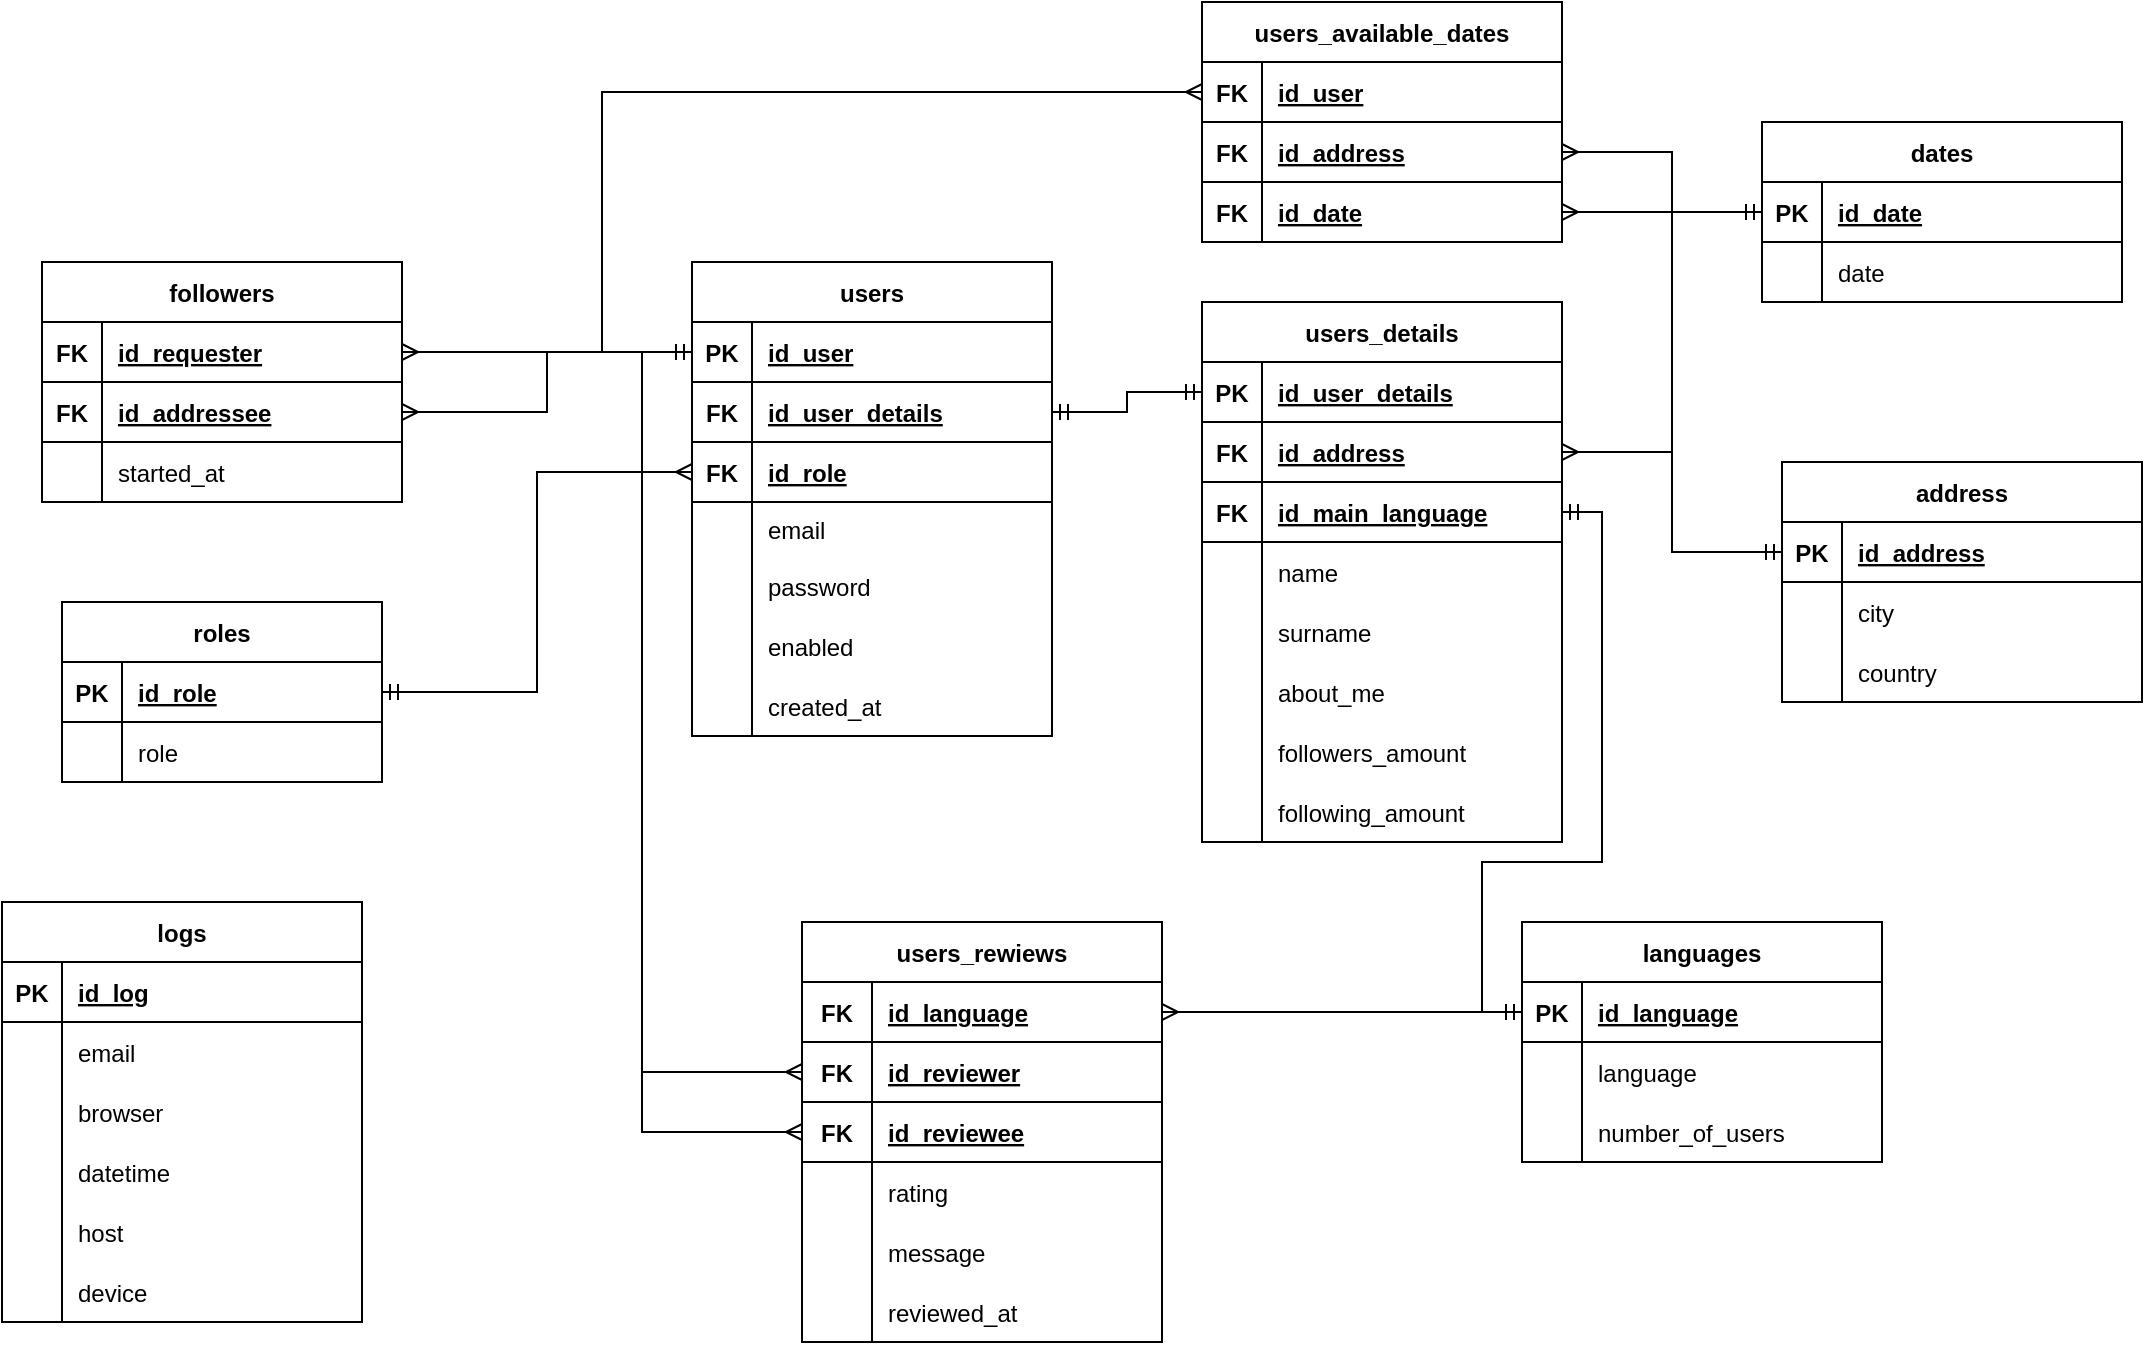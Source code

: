 <mxfile version="14.1.8" type="device"><diagram id="R2lEEEUBdFMjLlhIrx00" name="Page-1"><mxGraphModel dx="1998" dy="1861" grid="1" gridSize="10" guides="1" tooltips="1" connect="1" arrows="1" fold="1" page="1" pageScale="1" pageWidth="850" pageHeight="1100" math="0" shadow="0" extFonts="Permanent Marker^https://fonts.googleapis.com/css?family=Permanent+Marker"><root><mxCell id="0"/><mxCell id="1" parent="0"/><mxCell id="QQQdyWbnRDklk17MnXD_-1" value="users" style="shape=table;startSize=30;container=1;collapsible=1;childLayout=tableLayout;fixedRows=1;rowLines=0;fontStyle=1;align=center;resizeLast=1;" parent="1" vertex="1"><mxGeometry x="245" y="70" width="180" height="237" as="geometry"><mxRectangle x="245" y="100" width="60" height="30" as="alternateBounds"/></mxGeometry></mxCell><mxCell id="QQQdyWbnRDklk17MnXD_-2" value="" style="shape=partialRectangle;collapsible=0;dropTarget=0;pointerEvents=0;fillColor=none;top=0;left=0;bottom=1;right=0;points=[[0,0.5],[1,0.5]];portConstraint=eastwest;" parent="QQQdyWbnRDklk17MnXD_-1" vertex="1"><mxGeometry y="30" width="180" height="30" as="geometry"/></mxCell><mxCell id="QQQdyWbnRDklk17MnXD_-3" value="PK" style="shape=partialRectangle;connectable=0;fillColor=none;top=0;left=0;bottom=0;right=0;fontStyle=1;overflow=hidden;" parent="QQQdyWbnRDklk17MnXD_-2" vertex="1"><mxGeometry width="30" height="30" as="geometry"/></mxCell><mxCell id="QQQdyWbnRDklk17MnXD_-4" value="id_user" style="shape=partialRectangle;connectable=0;fillColor=none;top=0;left=0;bottom=0;right=0;align=left;spacingLeft=6;fontStyle=5;overflow=hidden;" parent="QQQdyWbnRDklk17MnXD_-2" vertex="1"><mxGeometry x="30" width="150" height="30" as="geometry"/></mxCell><mxCell id="QQQdyWbnRDklk17MnXD_-152" value="" style="shape=partialRectangle;collapsible=0;dropTarget=0;pointerEvents=0;fillColor=none;top=0;left=0;bottom=1;right=0;points=[[0,0.5],[1,0.5]];portConstraint=eastwest;" parent="QQQdyWbnRDklk17MnXD_-1" vertex="1"><mxGeometry y="60" width="180" height="30" as="geometry"/></mxCell><mxCell id="QQQdyWbnRDklk17MnXD_-153" value="FK" style="shape=partialRectangle;connectable=0;fillColor=none;top=0;left=0;bottom=0;right=0;fontStyle=1;overflow=hidden;" parent="QQQdyWbnRDklk17MnXD_-152" vertex="1"><mxGeometry width="30" height="30" as="geometry"/></mxCell><mxCell id="QQQdyWbnRDklk17MnXD_-154" value="id_user_details" style="shape=partialRectangle;connectable=0;fillColor=none;top=0;left=0;bottom=0;right=0;align=left;spacingLeft=6;fontStyle=5;overflow=hidden;" parent="QQQdyWbnRDklk17MnXD_-152" vertex="1"><mxGeometry x="30" width="150" height="30" as="geometry"/></mxCell><mxCell id="QPx7M7cg3uS0VFVRsW0V-1" value="" style="shape=partialRectangle;collapsible=0;dropTarget=0;pointerEvents=0;fillColor=none;top=0;left=0;bottom=1;right=0;points=[[0,0.5],[1,0.5]];portConstraint=eastwest;" parent="QQQdyWbnRDklk17MnXD_-1" vertex="1"><mxGeometry y="90" width="180" height="30" as="geometry"/></mxCell><mxCell id="QPx7M7cg3uS0VFVRsW0V-2" value="FK" style="shape=partialRectangle;connectable=0;fillColor=none;top=0;left=0;bottom=0;right=0;fontStyle=1;overflow=hidden;" parent="QPx7M7cg3uS0VFVRsW0V-1" vertex="1"><mxGeometry width="30" height="30" as="geometry"/></mxCell><mxCell id="QPx7M7cg3uS0VFVRsW0V-3" value="id_role" style="shape=partialRectangle;connectable=0;fillColor=none;top=0;left=0;bottom=0;right=0;align=left;spacingLeft=6;fontStyle=5;overflow=hidden;" parent="QPx7M7cg3uS0VFVRsW0V-1" vertex="1"><mxGeometry x="30" width="150" height="30" as="geometry"/></mxCell><mxCell id="QQQdyWbnRDklk17MnXD_-5" value="" style="shape=partialRectangle;collapsible=0;dropTarget=0;pointerEvents=0;fillColor=none;top=0;left=0;bottom=0;right=0;points=[[0,0.5],[1,0.5]];portConstraint=eastwest;" parent="QQQdyWbnRDklk17MnXD_-1" vertex="1"><mxGeometry y="120" width="180" height="27" as="geometry"/></mxCell><mxCell id="QQQdyWbnRDklk17MnXD_-6" value="" style="shape=partialRectangle;connectable=0;fillColor=none;top=0;left=0;bottom=0;right=0;editable=1;overflow=hidden;" parent="QQQdyWbnRDklk17MnXD_-5" vertex="1"><mxGeometry width="30" height="27" as="geometry"/></mxCell><mxCell id="QQQdyWbnRDklk17MnXD_-7" value="email" style="shape=partialRectangle;connectable=0;fillColor=none;top=0;left=0;bottom=0;right=0;align=left;spacingLeft=6;overflow=hidden;" parent="QQQdyWbnRDklk17MnXD_-5" vertex="1"><mxGeometry x="30" width="150" height="27" as="geometry"/></mxCell><mxCell id="QQQdyWbnRDklk17MnXD_-8" value="" style="shape=partialRectangle;collapsible=0;dropTarget=0;pointerEvents=0;fillColor=none;top=0;left=0;bottom=0;right=0;points=[[0,0.5],[1,0.5]];portConstraint=eastwest;" parent="QQQdyWbnRDklk17MnXD_-1" vertex="1"><mxGeometry y="147" width="180" height="30" as="geometry"/></mxCell><mxCell id="QQQdyWbnRDklk17MnXD_-9" value="" style="shape=partialRectangle;connectable=0;fillColor=none;top=0;left=0;bottom=0;right=0;editable=1;overflow=hidden;" parent="QQQdyWbnRDklk17MnXD_-8" vertex="1"><mxGeometry width="30" height="30" as="geometry"/></mxCell><mxCell id="QQQdyWbnRDklk17MnXD_-10" value="password" style="shape=partialRectangle;connectable=0;fillColor=none;top=0;left=0;bottom=0;right=0;align=left;spacingLeft=6;overflow=hidden;" parent="QQQdyWbnRDklk17MnXD_-8" vertex="1"><mxGeometry x="30" width="150" height="30" as="geometry"/></mxCell><mxCell id="QQQdyWbnRDklk17MnXD_-11" value="" style="shape=partialRectangle;collapsible=0;dropTarget=0;pointerEvents=0;fillColor=none;top=0;left=0;bottom=0;right=0;points=[[0,0.5],[1,0.5]];portConstraint=eastwest;" parent="QQQdyWbnRDklk17MnXD_-1" vertex="1"><mxGeometry y="177" width="180" height="30" as="geometry"/></mxCell><mxCell id="QQQdyWbnRDklk17MnXD_-12" value="" style="shape=partialRectangle;connectable=0;fillColor=none;top=0;left=0;bottom=0;right=0;editable=1;overflow=hidden;" parent="QQQdyWbnRDklk17MnXD_-11" vertex="1"><mxGeometry width="30" height="30" as="geometry"/></mxCell><mxCell id="QQQdyWbnRDklk17MnXD_-13" value="enabled" style="shape=partialRectangle;connectable=0;fillColor=none;top=0;left=0;bottom=0;right=0;align=left;spacingLeft=6;overflow=hidden;" parent="QQQdyWbnRDklk17MnXD_-11" vertex="1"><mxGeometry x="30" width="150" height="30" as="geometry"/></mxCell><mxCell id="QQQdyWbnRDklk17MnXD_-31" value="" style="shape=partialRectangle;collapsible=0;dropTarget=0;pointerEvents=0;fillColor=none;top=0;left=0;bottom=0;right=0;points=[[0,0.5],[1,0.5]];portConstraint=eastwest;" parent="QQQdyWbnRDklk17MnXD_-1" vertex="1"><mxGeometry y="207" width="180" height="30" as="geometry"/></mxCell><mxCell id="QQQdyWbnRDklk17MnXD_-32" value="" style="shape=partialRectangle;connectable=0;fillColor=none;top=0;left=0;bottom=0;right=0;editable=1;overflow=hidden;" parent="QQQdyWbnRDklk17MnXD_-31" vertex="1"><mxGeometry width="30" height="30" as="geometry"/></mxCell><mxCell id="QQQdyWbnRDklk17MnXD_-33" value="created_at" style="shape=partialRectangle;connectable=0;fillColor=none;top=0;left=0;bottom=0;right=0;align=left;spacingLeft=6;overflow=hidden;" parent="QQQdyWbnRDklk17MnXD_-31" vertex="1"><mxGeometry x="30" width="150" height="30" as="geometry"/></mxCell><mxCell id="QQQdyWbnRDklk17MnXD_-14" value="users_details" style="shape=table;startSize=30;container=1;collapsible=1;childLayout=tableLayout;fixedRows=1;rowLines=0;fontStyle=1;align=center;resizeLast=1;" parent="1" vertex="1"><mxGeometry x="500" y="90" width="180" height="270" as="geometry"/></mxCell><mxCell id="QQQdyWbnRDklk17MnXD_-15" value="" style="shape=partialRectangle;collapsible=0;dropTarget=0;pointerEvents=0;fillColor=none;top=0;left=0;bottom=1;right=0;points=[[0,0.5],[1,0.5]];portConstraint=eastwest;" parent="QQQdyWbnRDklk17MnXD_-14" vertex="1"><mxGeometry y="30" width="180" height="30" as="geometry"/></mxCell><mxCell id="QQQdyWbnRDklk17MnXD_-16" value="PK" style="shape=partialRectangle;connectable=0;fillColor=none;top=0;left=0;bottom=0;right=0;fontStyle=1;overflow=hidden;" parent="QQQdyWbnRDklk17MnXD_-15" vertex="1"><mxGeometry width="30" height="30" as="geometry"/></mxCell><mxCell id="QQQdyWbnRDklk17MnXD_-17" value="id_user_details" style="shape=partialRectangle;connectable=0;fillColor=none;top=0;left=0;bottom=0;right=0;align=left;spacingLeft=6;fontStyle=5;overflow=hidden;" parent="QQQdyWbnRDklk17MnXD_-15" vertex="1"><mxGeometry x="30" width="150" height="30" as="geometry"/></mxCell><mxCell id="QQQdyWbnRDklk17MnXD_-162" value="" style="shape=partialRectangle;collapsible=0;dropTarget=0;pointerEvents=0;fillColor=none;top=0;left=0;bottom=1;right=0;points=[[0,0.5],[1,0.5]];portConstraint=eastwest;" parent="QQQdyWbnRDklk17MnXD_-14" vertex="1"><mxGeometry y="60" width="180" height="30" as="geometry"/></mxCell><mxCell id="QQQdyWbnRDklk17MnXD_-163" value="FK" style="shape=partialRectangle;connectable=0;fillColor=none;top=0;left=0;bottom=0;right=0;fontStyle=1;overflow=hidden;" parent="QQQdyWbnRDklk17MnXD_-162" vertex="1"><mxGeometry width="30" height="30" as="geometry"/></mxCell><mxCell id="QQQdyWbnRDklk17MnXD_-164" value="id_address" style="shape=partialRectangle;connectable=0;fillColor=none;top=0;left=0;bottom=0;right=0;align=left;spacingLeft=6;fontStyle=5;overflow=hidden;" parent="QQQdyWbnRDklk17MnXD_-162" vertex="1"><mxGeometry x="30" width="150" height="30" as="geometry"/></mxCell><mxCell id="KaWQi2-faevTmhWFmz7z-18" value="" style="shape=partialRectangle;collapsible=0;dropTarget=0;pointerEvents=0;fillColor=none;top=0;left=0;bottom=1;right=0;points=[[0,0.5],[1,0.5]];portConstraint=eastwest;" vertex="1" parent="QQQdyWbnRDklk17MnXD_-14"><mxGeometry y="90" width="180" height="30" as="geometry"/></mxCell><mxCell id="KaWQi2-faevTmhWFmz7z-19" value="FK" style="shape=partialRectangle;connectable=0;fillColor=none;top=0;left=0;bottom=0;right=0;fontStyle=1;overflow=hidden;" vertex="1" parent="KaWQi2-faevTmhWFmz7z-18"><mxGeometry width="30" height="30" as="geometry"/></mxCell><mxCell id="KaWQi2-faevTmhWFmz7z-20" value="id_main_language" style="shape=partialRectangle;connectable=0;fillColor=none;top=0;left=0;bottom=0;right=0;align=left;spacingLeft=6;fontStyle=5;overflow=hidden;" vertex="1" parent="KaWQi2-faevTmhWFmz7z-18"><mxGeometry x="30" width="150" height="30" as="geometry"/></mxCell><mxCell id="QQQdyWbnRDklk17MnXD_-18" value="" style="shape=partialRectangle;collapsible=0;dropTarget=0;pointerEvents=0;fillColor=none;top=0;left=0;bottom=0;right=0;points=[[0,0.5],[1,0.5]];portConstraint=eastwest;" parent="QQQdyWbnRDklk17MnXD_-14" vertex="1"><mxGeometry y="120" width="180" height="30" as="geometry"/></mxCell><mxCell id="QQQdyWbnRDklk17MnXD_-19" value="" style="shape=partialRectangle;connectable=0;fillColor=none;top=0;left=0;bottom=0;right=0;editable=1;overflow=hidden;" parent="QQQdyWbnRDklk17MnXD_-18" vertex="1"><mxGeometry width="30" height="30" as="geometry"/></mxCell><mxCell id="QQQdyWbnRDklk17MnXD_-20" value="name" style="shape=partialRectangle;connectable=0;fillColor=none;top=0;left=0;bottom=0;right=0;align=left;spacingLeft=6;overflow=hidden;" parent="QQQdyWbnRDklk17MnXD_-18" vertex="1"><mxGeometry x="30" width="150" height="30" as="geometry"/></mxCell><mxCell id="QQQdyWbnRDklk17MnXD_-21" value="" style="shape=partialRectangle;collapsible=0;dropTarget=0;pointerEvents=0;fillColor=none;top=0;left=0;bottom=0;right=0;points=[[0,0.5],[1,0.5]];portConstraint=eastwest;" parent="QQQdyWbnRDklk17MnXD_-14" vertex="1"><mxGeometry y="150" width="180" height="30" as="geometry"/></mxCell><mxCell id="QQQdyWbnRDklk17MnXD_-22" value="" style="shape=partialRectangle;connectable=0;fillColor=none;top=0;left=0;bottom=0;right=0;editable=1;overflow=hidden;" parent="QQQdyWbnRDklk17MnXD_-21" vertex="1"><mxGeometry width="30" height="30" as="geometry"/></mxCell><mxCell id="QQQdyWbnRDklk17MnXD_-23" value="surname" style="shape=partialRectangle;connectable=0;fillColor=none;top=0;left=0;bottom=0;right=0;align=left;spacingLeft=6;overflow=hidden;" parent="QQQdyWbnRDklk17MnXD_-21" vertex="1"><mxGeometry x="30" width="150" height="30" as="geometry"/></mxCell><mxCell id="QQQdyWbnRDklk17MnXD_-34" value="" style="shape=partialRectangle;collapsible=0;dropTarget=0;pointerEvents=0;fillColor=none;top=0;left=0;bottom=0;right=0;points=[[0,0.5],[1,0.5]];portConstraint=eastwest;" parent="QQQdyWbnRDklk17MnXD_-14" vertex="1"><mxGeometry y="180" width="180" height="30" as="geometry"/></mxCell><mxCell id="QQQdyWbnRDklk17MnXD_-35" value="" style="shape=partialRectangle;connectable=0;fillColor=none;top=0;left=0;bottom=0;right=0;editable=1;overflow=hidden;" parent="QQQdyWbnRDklk17MnXD_-34" vertex="1"><mxGeometry width="30" height="30" as="geometry"/></mxCell><mxCell id="QQQdyWbnRDklk17MnXD_-36" value="about_me" style="shape=partialRectangle;connectable=0;fillColor=none;top=0;left=0;bottom=0;right=0;align=left;spacingLeft=6;overflow=hidden;" parent="QQQdyWbnRDklk17MnXD_-34" vertex="1"><mxGeometry x="30" width="150" height="30" as="geometry"/></mxCell><mxCell id="QQQdyWbnRDklk17MnXD_-258" value="" style="shape=partialRectangle;collapsible=0;dropTarget=0;pointerEvents=0;fillColor=none;top=0;left=0;bottom=0;right=0;points=[[0,0.5],[1,0.5]];portConstraint=eastwest;" parent="QQQdyWbnRDklk17MnXD_-14" vertex="1"><mxGeometry y="210" width="180" height="30" as="geometry"/></mxCell><mxCell id="QQQdyWbnRDklk17MnXD_-259" value="" style="shape=partialRectangle;connectable=0;fillColor=none;top=0;left=0;bottom=0;right=0;editable=1;overflow=hidden;" parent="QQQdyWbnRDklk17MnXD_-258" vertex="1"><mxGeometry width="30" height="30" as="geometry"/></mxCell><mxCell id="QQQdyWbnRDklk17MnXD_-260" value="followers_amount" style="shape=partialRectangle;connectable=0;fillColor=none;top=0;left=0;bottom=0;right=0;align=left;spacingLeft=6;overflow=hidden;" parent="QQQdyWbnRDklk17MnXD_-258" vertex="1"><mxGeometry x="30" width="150" height="30" as="geometry"/></mxCell><mxCell id="QQQdyWbnRDklk17MnXD_-262" value="" style="shape=partialRectangle;collapsible=0;dropTarget=0;pointerEvents=0;fillColor=none;top=0;left=0;bottom=0;right=0;points=[[0,0.5],[1,0.5]];portConstraint=eastwest;" parent="QQQdyWbnRDklk17MnXD_-14" vertex="1"><mxGeometry y="240" width="180" height="30" as="geometry"/></mxCell><mxCell id="QQQdyWbnRDklk17MnXD_-263" value="" style="shape=partialRectangle;connectable=0;fillColor=none;top=0;left=0;bottom=0;right=0;editable=1;overflow=hidden;" parent="QQQdyWbnRDklk17MnXD_-262" vertex="1"><mxGeometry width="30" height="30" as="geometry"/></mxCell><mxCell id="QQQdyWbnRDklk17MnXD_-264" value="following_amount" style="shape=partialRectangle;connectable=0;fillColor=none;top=0;left=0;bottom=0;right=0;align=left;spacingLeft=6;overflow=hidden;" parent="QQQdyWbnRDklk17MnXD_-262" vertex="1"><mxGeometry x="30" width="150" height="30" as="geometry"/></mxCell><mxCell id="QQQdyWbnRDklk17MnXD_-43" value="address" style="shape=table;startSize=30;container=1;collapsible=1;childLayout=tableLayout;fixedRows=1;rowLines=0;fontStyle=1;align=center;resizeLast=1;" parent="1" vertex="1"><mxGeometry x="790" y="170" width="180" height="120" as="geometry"/></mxCell><mxCell id="QQQdyWbnRDklk17MnXD_-44" value="" style="shape=partialRectangle;collapsible=0;dropTarget=0;pointerEvents=0;fillColor=none;top=0;left=0;bottom=1;right=0;points=[[0,0.5],[1,0.5]];portConstraint=eastwest;" parent="QQQdyWbnRDklk17MnXD_-43" vertex="1"><mxGeometry y="30" width="180" height="30" as="geometry"/></mxCell><mxCell id="QQQdyWbnRDklk17MnXD_-45" value="PK" style="shape=partialRectangle;connectable=0;fillColor=none;top=0;left=0;bottom=0;right=0;fontStyle=1;overflow=hidden;" parent="QQQdyWbnRDklk17MnXD_-44" vertex="1"><mxGeometry width="30" height="30" as="geometry"/></mxCell><mxCell id="QQQdyWbnRDklk17MnXD_-46" value="id_address" style="shape=partialRectangle;connectable=0;fillColor=none;top=0;left=0;bottom=0;right=0;align=left;spacingLeft=6;fontStyle=5;overflow=hidden;" parent="QQQdyWbnRDklk17MnXD_-44" vertex="1"><mxGeometry x="30" width="150" height="30" as="geometry"/></mxCell><mxCell id="QQQdyWbnRDklk17MnXD_-47" value="" style="shape=partialRectangle;collapsible=0;dropTarget=0;pointerEvents=0;fillColor=none;top=0;left=0;bottom=0;right=0;points=[[0,0.5],[1,0.5]];portConstraint=eastwest;" parent="QQQdyWbnRDklk17MnXD_-43" vertex="1"><mxGeometry y="60" width="180" height="30" as="geometry"/></mxCell><mxCell id="QQQdyWbnRDklk17MnXD_-48" value="" style="shape=partialRectangle;connectable=0;fillColor=none;top=0;left=0;bottom=0;right=0;editable=1;overflow=hidden;" parent="QQQdyWbnRDklk17MnXD_-47" vertex="1"><mxGeometry width="30" height="30" as="geometry"/></mxCell><mxCell id="QQQdyWbnRDklk17MnXD_-49" value="city" style="shape=partialRectangle;connectable=0;fillColor=none;top=0;left=0;bottom=0;right=0;align=left;spacingLeft=6;overflow=hidden;" parent="QQQdyWbnRDklk17MnXD_-47" vertex="1"><mxGeometry x="30" width="150" height="30" as="geometry"/></mxCell><mxCell id="QQQdyWbnRDklk17MnXD_-50" value="" style="shape=partialRectangle;collapsible=0;dropTarget=0;pointerEvents=0;fillColor=none;top=0;left=0;bottom=0;right=0;points=[[0,0.5],[1,0.5]];portConstraint=eastwest;" parent="QQQdyWbnRDklk17MnXD_-43" vertex="1"><mxGeometry y="90" width="180" height="30" as="geometry"/></mxCell><mxCell id="QQQdyWbnRDklk17MnXD_-51" value="" style="shape=partialRectangle;connectable=0;fillColor=none;top=0;left=0;bottom=0;right=0;editable=1;overflow=hidden;" parent="QQQdyWbnRDklk17MnXD_-50" vertex="1"><mxGeometry width="30" height="30" as="geometry"/></mxCell><mxCell id="QQQdyWbnRDklk17MnXD_-52" value="country" style="shape=partialRectangle;connectable=0;fillColor=none;top=0;left=0;bottom=0;right=0;align=left;spacingLeft=6;overflow=hidden;" parent="QQQdyWbnRDklk17MnXD_-50" vertex="1"><mxGeometry x="30" width="150" height="30" as="geometry"/></mxCell><mxCell id="QQQdyWbnRDklk17MnXD_-56" value="languages" style="shape=table;startSize=30;container=1;collapsible=1;childLayout=tableLayout;fixedRows=1;rowLines=0;fontStyle=1;align=center;resizeLast=1;" parent="1" vertex="1"><mxGeometry x="660" y="400" width="180" height="120" as="geometry"/></mxCell><mxCell id="QQQdyWbnRDklk17MnXD_-57" value="" style="shape=partialRectangle;collapsible=0;dropTarget=0;pointerEvents=0;fillColor=none;top=0;left=0;bottom=1;right=0;points=[[0,0.5],[1,0.5]];portConstraint=eastwest;" parent="QQQdyWbnRDklk17MnXD_-56" vertex="1"><mxGeometry y="30" width="180" height="30" as="geometry"/></mxCell><mxCell id="QQQdyWbnRDklk17MnXD_-58" value="PK" style="shape=partialRectangle;connectable=0;fillColor=none;top=0;left=0;bottom=0;right=0;fontStyle=1;overflow=hidden;" parent="QQQdyWbnRDklk17MnXD_-57" vertex="1"><mxGeometry width="30" height="30" as="geometry"/></mxCell><mxCell id="QQQdyWbnRDklk17MnXD_-59" value="id_language" style="shape=partialRectangle;connectable=0;fillColor=none;top=0;left=0;bottom=0;right=0;align=left;spacingLeft=6;fontStyle=5;overflow=hidden;" parent="QQQdyWbnRDklk17MnXD_-57" vertex="1"><mxGeometry x="30" width="150" height="30" as="geometry"/></mxCell><mxCell id="QQQdyWbnRDklk17MnXD_-60" value="" style="shape=partialRectangle;collapsible=0;dropTarget=0;pointerEvents=0;fillColor=none;top=0;left=0;bottom=0;right=0;points=[[0,0.5],[1,0.5]];portConstraint=eastwest;" parent="QQQdyWbnRDklk17MnXD_-56" vertex="1"><mxGeometry y="60" width="180" height="30" as="geometry"/></mxCell><mxCell id="QQQdyWbnRDklk17MnXD_-61" value="" style="shape=partialRectangle;connectable=0;fillColor=none;top=0;left=0;bottom=0;right=0;editable=1;overflow=hidden;" parent="QQQdyWbnRDklk17MnXD_-60" vertex="1"><mxGeometry width="30" height="30" as="geometry"/></mxCell><mxCell id="QQQdyWbnRDklk17MnXD_-62" value="language" style="shape=partialRectangle;connectable=0;fillColor=none;top=0;left=0;bottom=0;right=0;align=left;spacingLeft=6;overflow=hidden;" parent="QQQdyWbnRDklk17MnXD_-60" vertex="1"><mxGeometry x="30" width="150" height="30" as="geometry"/></mxCell><mxCell id="QQQdyWbnRDklk17MnXD_-63" value="" style="shape=partialRectangle;collapsible=0;dropTarget=0;pointerEvents=0;fillColor=none;top=0;left=0;bottom=0;right=0;points=[[0,0.5],[1,0.5]];portConstraint=eastwest;" parent="QQQdyWbnRDklk17MnXD_-56" vertex="1"><mxGeometry y="90" width="180" height="30" as="geometry"/></mxCell><mxCell id="QQQdyWbnRDklk17MnXD_-64" value="" style="shape=partialRectangle;connectable=0;fillColor=none;top=0;left=0;bottom=0;right=0;editable=1;overflow=hidden;" parent="QQQdyWbnRDklk17MnXD_-63" vertex="1"><mxGeometry width="30" height="30" as="geometry"/></mxCell><mxCell id="QQQdyWbnRDklk17MnXD_-65" value="number_of_users" style="shape=partialRectangle;connectable=0;fillColor=none;top=0;left=0;bottom=0;right=0;align=left;spacingLeft=6;overflow=hidden;" parent="QQQdyWbnRDklk17MnXD_-63" vertex="1"><mxGeometry x="30" width="150" height="30" as="geometry"/></mxCell><mxCell id="QQQdyWbnRDklk17MnXD_-69" value="users_rewiews" style="shape=table;startSize=30;container=1;collapsible=1;childLayout=tableLayout;fixedRows=1;rowLines=0;fontStyle=1;align=center;resizeLast=1;" parent="1" vertex="1"><mxGeometry x="300" y="400" width="180" height="210" as="geometry"/></mxCell><mxCell id="QQQdyWbnRDklk17MnXD_-70" value="" style="shape=partialRectangle;collapsible=0;dropTarget=0;pointerEvents=0;fillColor=none;top=0;left=0;bottom=1;right=0;points=[[0,0.5],[1,0.5]];portConstraint=eastwest;" parent="QQQdyWbnRDklk17MnXD_-69" vertex="1"><mxGeometry y="30" width="180" height="30" as="geometry"/></mxCell><mxCell id="QQQdyWbnRDklk17MnXD_-71" value="FK" style="shape=partialRectangle;connectable=0;fillColor=none;top=0;left=0;bottom=0;right=0;fontStyle=1;overflow=hidden;" parent="QQQdyWbnRDklk17MnXD_-70" vertex="1"><mxGeometry width="35" height="30" as="geometry"/></mxCell><mxCell id="QQQdyWbnRDklk17MnXD_-72" value="id_language" style="shape=partialRectangle;connectable=0;fillColor=none;top=0;left=0;bottom=0;right=0;align=left;spacingLeft=6;fontStyle=5;overflow=hidden;" parent="QQQdyWbnRDklk17MnXD_-70" vertex="1"><mxGeometry x="35" width="145" height="30" as="geometry"/></mxCell><mxCell id="QQQdyWbnRDklk17MnXD_-187" value="" style="shape=partialRectangle;collapsible=0;dropTarget=0;pointerEvents=0;fillColor=none;top=0;left=0;bottom=1;right=0;points=[[0,0.5],[1,0.5]];portConstraint=eastwest;" parent="QQQdyWbnRDklk17MnXD_-69" vertex="1"><mxGeometry y="60" width="180" height="30" as="geometry"/></mxCell><mxCell id="QQQdyWbnRDklk17MnXD_-188" value="FK" style="shape=partialRectangle;connectable=0;fillColor=none;top=0;left=0;bottom=0;right=0;fontStyle=1;overflow=hidden;" parent="QQQdyWbnRDklk17MnXD_-187" vertex="1"><mxGeometry width="35" height="30" as="geometry"/></mxCell><mxCell id="QQQdyWbnRDklk17MnXD_-189" value="id_reviewer" style="shape=partialRectangle;connectable=0;fillColor=none;top=0;left=0;bottom=0;right=0;align=left;spacingLeft=6;fontStyle=5;overflow=hidden;" parent="QQQdyWbnRDklk17MnXD_-187" vertex="1"><mxGeometry x="35" width="145" height="30" as="geometry"/></mxCell><mxCell id="KaWQi2-faevTmhWFmz7z-1" value="" style="shape=partialRectangle;collapsible=0;dropTarget=0;pointerEvents=0;fillColor=none;top=0;left=0;bottom=1;right=0;points=[[0,0.5],[1,0.5]];portConstraint=eastwest;" vertex="1" parent="QQQdyWbnRDklk17MnXD_-69"><mxGeometry y="90" width="180" height="30" as="geometry"/></mxCell><mxCell id="KaWQi2-faevTmhWFmz7z-2" value="FK" style="shape=partialRectangle;connectable=0;fillColor=none;top=0;left=0;bottom=0;right=0;fontStyle=1;overflow=hidden;" vertex="1" parent="KaWQi2-faevTmhWFmz7z-1"><mxGeometry width="35" height="30" as="geometry"/></mxCell><mxCell id="KaWQi2-faevTmhWFmz7z-3" value="id_reviewee" style="shape=partialRectangle;connectable=0;fillColor=none;top=0;left=0;bottom=0;right=0;align=left;spacingLeft=6;fontStyle=5;overflow=hidden;" vertex="1" parent="KaWQi2-faevTmhWFmz7z-1"><mxGeometry x="35" width="145" height="30" as="geometry"/></mxCell><mxCell id="QQQdyWbnRDklk17MnXD_-232" value="" style="shape=partialRectangle;collapsible=0;dropTarget=0;pointerEvents=0;fillColor=none;top=0;left=0;bottom=0;right=0;points=[[0,0.5],[1,0.5]];portConstraint=eastwest;align=left;" parent="QQQdyWbnRDklk17MnXD_-69" vertex="1"><mxGeometry y="120" width="180" height="30" as="geometry"/></mxCell><mxCell id="QQQdyWbnRDklk17MnXD_-233" value="" style="shape=partialRectangle;connectable=0;fillColor=none;top=0;left=0;bottom=0;right=0;editable=1;overflow=hidden;" parent="QQQdyWbnRDklk17MnXD_-232" vertex="1"><mxGeometry width="35" height="30" as="geometry"/></mxCell><mxCell id="QQQdyWbnRDklk17MnXD_-234" value="rating" style="shape=partialRectangle;connectable=0;fillColor=none;top=0;left=0;bottom=0;right=0;align=left;spacingLeft=6;overflow=hidden;" parent="QQQdyWbnRDklk17MnXD_-232" vertex="1"><mxGeometry x="35" width="145" height="30" as="geometry"/></mxCell><mxCell id="QQQdyWbnRDklk17MnXD_-235" value="" style="shape=partialRectangle;collapsible=0;dropTarget=0;pointerEvents=0;fillColor=none;top=0;left=0;bottom=0;right=0;points=[[0,0.5],[1,0.5]];portConstraint=eastwest;align=left;" parent="QQQdyWbnRDklk17MnXD_-69" vertex="1"><mxGeometry y="150" width="180" height="30" as="geometry"/></mxCell><mxCell id="QQQdyWbnRDklk17MnXD_-236" value="" style="shape=partialRectangle;connectable=0;fillColor=none;top=0;left=0;bottom=0;right=0;editable=1;overflow=hidden;" parent="QQQdyWbnRDklk17MnXD_-235" vertex="1"><mxGeometry width="35" height="30" as="geometry"/></mxCell><mxCell id="QQQdyWbnRDklk17MnXD_-237" value="message" style="shape=partialRectangle;connectable=0;fillColor=none;top=0;left=0;bottom=0;right=0;align=left;spacingLeft=6;overflow=hidden;" parent="QQQdyWbnRDklk17MnXD_-235" vertex="1"><mxGeometry x="35" width="145" height="30" as="geometry"/></mxCell><mxCell id="QQQdyWbnRDklk17MnXD_-238" value="" style="shape=partialRectangle;collapsible=0;dropTarget=0;pointerEvents=0;fillColor=none;top=0;left=0;bottom=0;right=0;points=[[0,0.5],[1,0.5]];portConstraint=eastwest;align=left;" parent="QQQdyWbnRDklk17MnXD_-69" vertex="1"><mxGeometry y="180" width="180" height="30" as="geometry"/></mxCell><mxCell id="QQQdyWbnRDklk17MnXD_-239" value="" style="shape=partialRectangle;connectable=0;fillColor=none;top=0;left=0;bottom=0;right=0;editable=1;overflow=hidden;" parent="QQQdyWbnRDklk17MnXD_-238" vertex="1"><mxGeometry width="35" height="30" as="geometry"/></mxCell><mxCell id="QQQdyWbnRDklk17MnXD_-240" value="reviewed_at" style="shape=partialRectangle;connectable=0;fillColor=none;top=0;left=0;bottom=0;right=0;align=left;spacingLeft=6;overflow=hidden;" parent="QQQdyWbnRDklk17MnXD_-238" vertex="1"><mxGeometry x="35" width="145" height="30" as="geometry"/></mxCell><mxCell id="QQQdyWbnRDklk17MnXD_-160" style="edgeStyle=orthogonalEdgeStyle;rounded=0;orthogonalLoop=1;jettySize=auto;html=1;exitX=0;exitY=0.5;exitDx=0;exitDy=0;entryX=1;entryY=0.5;entryDx=0;entryDy=0;startArrow=ERmandOne;startFill=0;endArrow=ERmandOne;endFill=0;" parent="1" source="QQQdyWbnRDklk17MnXD_-15" target="QQQdyWbnRDklk17MnXD_-152" edge="1"><mxGeometry relative="1" as="geometry"/></mxCell><mxCell id="QQQdyWbnRDklk17MnXD_-190" style="edgeStyle=orthogonalEdgeStyle;rounded=0;orthogonalLoop=1;jettySize=auto;html=1;exitX=0;exitY=0.5;exitDx=0;exitDy=0;entryX=1;entryY=0.5;entryDx=0;entryDy=0;startArrow=ERmandOne;startFill=0;endArrow=ERmany;endFill=0;" parent="1" source="QQQdyWbnRDklk17MnXD_-44" target="QQQdyWbnRDklk17MnXD_-162" edge="1"><mxGeometry relative="1" as="geometry"/></mxCell><mxCell id="QQQdyWbnRDklk17MnXD_-231" style="edgeStyle=orthogonalEdgeStyle;rounded=0;orthogonalLoop=1;jettySize=auto;html=1;exitX=0;exitY=0.5;exitDx=0;exitDy=0;entryX=0;entryY=0.5;entryDx=0;entryDy=0;startArrow=ERmandOne;startFill=0;endArrow=ERmany;endFill=0;" parent="1" source="QQQdyWbnRDklk17MnXD_-2" target="QQQdyWbnRDklk17MnXD_-187" edge="1"><mxGeometry relative="1" as="geometry"><Array as="points"><mxPoint x="220" y="115"/><mxPoint x="220" y="475"/></Array></mxGeometry></mxCell><mxCell id="QQQdyWbnRDklk17MnXD_-244" value="followers" style="shape=table;startSize=30;container=1;collapsible=1;childLayout=tableLayout;fixedRows=1;rowLines=0;fontStyle=1;align=center;resizeLast=1;" parent="1" vertex="1"><mxGeometry x="-80" y="70" width="180" height="120" as="geometry"/></mxCell><mxCell id="QQQdyWbnRDklk17MnXD_-265" value="" style="shape=partialRectangle;collapsible=0;dropTarget=0;pointerEvents=0;fillColor=none;top=0;left=0;bottom=1;right=0;points=[[0,0.5],[1,0.5]];portConstraint=eastwest;align=left;" parent="QQQdyWbnRDklk17MnXD_-244" vertex="1"><mxGeometry y="30" width="180" height="30" as="geometry"/></mxCell><mxCell id="QQQdyWbnRDklk17MnXD_-266" value="FK" style="shape=partialRectangle;connectable=0;fillColor=none;top=0;left=0;bottom=0;right=0;fontStyle=1;overflow=hidden;" parent="QQQdyWbnRDklk17MnXD_-265" vertex="1"><mxGeometry width="30" height="30" as="geometry"/></mxCell><mxCell id="QQQdyWbnRDklk17MnXD_-267" value="id_requester" style="shape=partialRectangle;connectable=0;fillColor=none;top=0;left=0;bottom=0;right=0;align=left;spacingLeft=6;fontStyle=5;overflow=hidden;" parent="QQQdyWbnRDklk17MnXD_-265" vertex="1"><mxGeometry x="30" width="150" height="30" as="geometry"/></mxCell><mxCell id="QQQdyWbnRDklk17MnXD_-268" value="" style="shape=partialRectangle;collapsible=0;dropTarget=0;pointerEvents=0;fillColor=none;top=0;left=0;bottom=1;right=0;points=[[0,0.5],[1,0.5]];portConstraint=eastwest;align=left;" parent="QQQdyWbnRDklk17MnXD_-244" vertex="1"><mxGeometry y="60" width="180" height="30" as="geometry"/></mxCell><mxCell id="QQQdyWbnRDklk17MnXD_-269" value="FK" style="shape=partialRectangle;connectable=0;fillColor=none;top=0;left=0;bottom=0;right=0;fontStyle=1;overflow=hidden;" parent="QQQdyWbnRDklk17MnXD_-268" vertex="1"><mxGeometry width="30" height="30" as="geometry"/></mxCell><mxCell id="QQQdyWbnRDklk17MnXD_-270" value="id_addressee" style="shape=partialRectangle;connectable=0;fillColor=none;top=0;left=0;bottom=0;right=0;align=left;spacingLeft=6;fontStyle=5;overflow=hidden;" parent="QQQdyWbnRDklk17MnXD_-268" vertex="1"><mxGeometry x="30" width="150" height="30" as="geometry"/></mxCell><mxCell id="QQQdyWbnRDklk17MnXD_-254" value="" style="shape=partialRectangle;collapsible=0;dropTarget=0;pointerEvents=0;fillColor=none;top=0;left=0;bottom=0;right=0;points=[[0,0.5],[1,0.5]];portConstraint=eastwest;" parent="QQQdyWbnRDklk17MnXD_-244" vertex="1"><mxGeometry y="90" width="180" height="30" as="geometry"/></mxCell><mxCell id="QQQdyWbnRDklk17MnXD_-255" value="" style="shape=partialRectangle;connectable=0;fillColor=none;top=0;left=0;bottom=0;right=0;editable=1;overflow=hidden;" parent="QQQdyWbnRDklk17MnXD_-254" vertex="1"><mxGeometry width="30" height="30" as="geometry"/></mxCell><mxCell id="QQQdyWbnRDklk17MnXD_-256" value="started_at" style="shape=partialRectangle;connectable=0;fillColor=none;top=0;left=0;bottom=0;right=0;align=left;spacingLeft=6;overflow=hidden;" parent="QQQdyWbnRDklk17MnXD_-254" vertex="1"><mxGeometry x="30" width="150" height="30" as="geometry"/></mxCell><mxCell id="QQQdyWbnRDklk17MnXD_-272" style="edgeStyle=orthogonalEdgeStyle;rounded=0;orthogonalLoop=1;jettySize=auto;html=1;exitX=0;exitY=0.5;exitDx=0;exitDy=0;startArrow=ERmandOne;startFill=0;endArrow=ERmany;endFill=0;" parent="1" source="QQQdyWbnRDklk17MnXD_-2" target="QQQdyWbnRDklk17MnXD_-265" edge="1"><mxGeometry relative="1" as="geometry"/></mxCell><mxCell id="QQQdyWbnRDklk17MnXD_-273" style="edgeStyle=orthogonalEdgeStyle;rounded=0;orthogonalLoop=1;jettySize=auto;html=1;exitX=0;exitY=0.5;exitDx=0;exitDy=0;entryX=1;entryY=0.5;entryDx=0;entryDy=0;startArrow=ERmandOne;startFill=0;endArrow=ERmany;endFill=0;" parent="1" source="QQQdyWbnRDklk17MnXD_-2" target="QQQdyWbnRDklk17MnXD_-268" edge="1"><mxGeometry relative="1" as="geometry"/></mxCell><mxCell id="QQQdyWbnRDklk17MnXD_-274" value="dates" style="shape=table;startSize=30;container=1;collapsible=1;childLayout=tableLayout;fixedRows=1;rowLines=0;fontStyle=1;align=center;resizeLast=1;" parent="1" vertex="1"><mxGeometry x="780" width="180" height="90" as="geometry"/></mxCell><mxCell id="QQQdyWbnRDklk17MnXD_-291" value="" style="shape=partialRectangle;collapsible=0;dropTarget=0;pointerEvents=0;fillColor=none;top=0;left=0;bottom=1;right=0;points=[[0,0.5],[1,0.5]];portConstraint=eastwest;align=left;" parent="QQQdyWbnRDklk17MnXD_-274" vertex="1"><mxGeometry y="30" width="180" height="30" as="geometry"/></mxCell><mxCell id="QQQdyWbnRDklk17MnXD_-292" value="PK" style="shape=partialRectangle;connectable=0;fillColor=none;top=0;left=0;bottom=0;right=0;fontStyle=1;overflow=hidden;" parent="QQQdyWbnRDklk17MnXD_-291" vertex="1"><mxGeometry width="30" height="30" as="geometry"/></mxCell><mxCell id="QQQdyWbnRDklk17MnXD_-293" value="id_date" style="shape=partialRectangle;connectable=0;fillColor=none;top=0;left=0;bottom=0;right=0;align=left;spacingLeft=6;fontStyle=5;overflow=hidden;" parent="QQQdyWbnRDklk17MnXD_-291" vertex="1"><mxGeometry x="30" width="150" height="30" as="geometry"/></mxCell><mxCell id="QQQdyWbnRDklk17MnXD_-278" value="" style="shape=partialRectangle;collapsible=0;dropTarget=0;pointerEvents=0;fillColor=none;top=0;left=0;bottom=0;right=0;points=[[0,0.5],[1,0.5]];portConstraint=eastwest;" parent="QQQdyWbnRDklk17MnXD_-274" vertex="1"><mxGeometry y="60" width="180" height="30" as="geometry"/></mxCell><mxCell id="QQQdyWbnRDklk17MnXD_-279" value="" style="shape=partialRectangle;connectable=0;fillColor=none;top=0;left=0;bottom=0;right=0;editable=1;overflow=hidden;" parent="QQQdyWbnRDklk17MnXD_-278" vertex="1"><mxGeometry width="30" height="30" as="geometry"/></mxCell><mxCell id="QQQdyWbnRDklk17MnXD_-280" value="date" style="shape=partialRectangle;connectable=0;fillColor=none;top=0;left=0;bottom=0;right=0;align=left;spacingLeft=6;overflow=hidden;" parent="QQQdyWbnRDklk17MnXD_-278" vertex="1"><mxGeometry x="30" width="150" height="30" as="geometry"/></mxCell><mxCell id="QQQdyWbnRDklk17MnXD_-295" value="users_available_dates" style="shape=table;startSize=30;container=1;collapsible=1;childLayout=tableLayout;fixedRows=1;rowLines=0;fontStyle=1;align=center;resizeLast=1;" parent="1" vertex="1"><mxGeometry x="500" y="-60" width="180.0" height="120" as="geometry"/></mxCell><mxCell id="QQQdyWbnRDklk17MnXD_-296" value="" style="shape=partialRectangle;collapsible=0;dropTarget=0;pointerEvents=0;fillColor=none;top=0;left=0;bottom=1;right=0;points=[[0,0.5],[1,0.5]];portConstraint=eastwest;" parent="QQQdyWbnRDklk17MnXD_-295" vertex="1"><mxGeometry y="30" width="180.0" height="30" as="geometry"/></mxCell><mxCell id="QQQdyWbnRDklk17MnXD_-297" value="FK" style="shape=partialRectangle;connectable=0;fillColor=none;top=0;left=0;bottom=0;right=0;fontStyle=1;overflow=hidden;" parent="QQQdyWbnRDklk17MnXD_-296" vertex="1"><mxGeometry width="30" height="30" as="geometry"/></mxCell><mxCell id="QQQdyWbnRDklk17MnXD_-298" value="id_user" style="shape=partialRectangle;connectable=0;fillColor=none;top=0;left=0;bottom=0;right=0;align=left;spacingLeft=6;fontStyle=5;overflow=hidden;" parent="QQQdyWbnRDklk17MnXD_-296" vertex="1"><mxGeometry x="30" width="150.0" height="30" as="geometry"/></mxCell><mxCell id="QPx7M7cg3uS0VFVRsW0V-47" value="" style="shape=partialRectangle;collapsible=0;dropTarget=0;pointerEvents=0;fillColor=none;top=0;left=0;bottom=1;right=0;points=[[0,0.5],[1,0.5]];portConstraint=eastwest;" parent="QQQdyWbnRDklk17MnXD_-295" vertex="1"><mxGeometry y="60" width="180.0" height="30" as="geometry"/></mxCell><mxCell id="QPx7M7cg3uS0VFVRsW0V-48" value="FK" style="shape=partialRectangle;connectable=0;fillColor=none;top=0;left=0;bottom=0;right=0;fontStyle=1;overflow=hidden;" parent="QPx7M7cg3uS0VFVRsW0V-47" vertex="1"><mxGeometry width="30" height="30" as="geometry"/></mxCell><mxCell id="QPx7M7cg3uS0VFVRsW0V-49" value="id_address" style="shape=partialRectangle;connectable=0;fillColor=none;top=0;left=0;bottom=0;right=0;align=left;spacingLeft=6;fontStyle=5;overflow=hidden;" parent="QPx7M7cg3uS0VFVRsW0V-47" vertex="1"><mxGeometry x="30" width="150.0" height="30" as="geometry"/></mxCell><mxCell id="QQQdyWbnRDklk17MnXD_-309" value="" style="shape=partialRectangle;collapsible=0;dropTarget=0;pointerEvents=0;fillColor=none;top=0;left=0;bottom=1;right=0;points=[[0,0.5],[1,0.5]];portConstraint=eastwest;align=left;" parent="QQQdyWbnRDklk17MnXD_-295" vertex="1"><mxGeometry y="90" width="180.0" height="30" as="geometry"/></mxCell><mxCell id="QQQdyWbnRDklk17MnXD_-310" value="FK" style="shape=partialRectangle;connectable=0;fillColor=none;top=0;left=0;bottom=0;right=0;fontStyle=1;overflow=hidden;" parent="QQQdyWbnRDklk17MnXD_-309" vertex="1"><mxGeometry width="30" height="30" as="geometry"/></mxCell><mxCell id="QQQdyWbnRDklk17MnXD_-311" value="id_date" style="shape=partialRectangle;connectable=0;fillColor=none;top=0;left=0;bottom=0;right=0;align=left;spacingLeft=6;fontStyle=5;overflow=hidden;" parent="QQQdyWbnRDklk17MnXD_-309" vertex="1"><mxGeometry x="30" width="150.0" height="30" as="geometry"/></mxCell><mxCell id="QQQdyWbnRDklk17MnXD_-312" style="edgeStyle=orthogonalEdgeStyle;rounded=0;orthogonalLoop=1;jettySize=auto;html=1;exitX=0;exitY=0.5;exitDx=0;exitDy=0;startArrow=ERmandOne;startFill=0;endArrow=ERmany;endFill=0;entryX=0;entryY=0.5;entryDx=0;entryDy=0;" parent="1" source="QQQdyWbnRDklk17MnXD_-2" target="QQQdyWbnRDklk17MnXD_-296" edge="1"><mxGeometry relative="1" as="geometry"><Array as="points"><mxPoint x="200" y="115"/><mxPoint x="200" y="-15"/></Array></mxGeometry></mxCell><mxCell id="QQQdyWbnRDklk17MnXD_-313" style="edgeStyle=orthogonalEdgeStyle;rounded=0;orthogonalLoop=1;jettySize=auto;html=1;exitX=0;exitY=0.5;exitDx=0;exitDy=0;entryX=1;entryY=0.5;entryDx=0;entryDy=0;startArrow=ERmandOne;startFill=0;endArrow=ERmany;endFill=0;" parent="1" source="QQQdyWbnRDklk17MnXD_-291" target="QQQdyWbnRDklk17MnXD_-309" edge="1"><mxGeometry relative="1" as="geometry"/></mxCell><mxCell id="QPx7M7cg3uS0VFVRsW0V-4" value="roles" style="shape=table;startSize=30;container=1;collapsible=1;childLayout=tableLayout;fixedRows=1;rowLines=0;fontStyle=1;align=center;resizeLast=1;" parent="1" vertex="1"><mxGeometry x="-70" y="240" width="160" height="90" as="geometry"/></mxCell><mxCell id="QPx7M7cg3uS0VFVRsW0V-5" value="" style="shape=partialRectangle;collapsible=0;dropTarget=0;pointerEvents=0;fillColor=none;top=0;left=0;bottom=1;right=0;points=[[0,0.5],[1,0.5]];portConstraint=eastwest;" parent="QPx7M7cg3uS0VFVRsW0V-4" vertex="1"><mxGeometry y="30" width="160" height="30" as="geometry"/></mxCell><mxCell id="QPx7M7cg3uS0VFVRsW0V-6" value="PK" style="shape=partialRectangle;connectable=0;fillColor=none;top=0;left=0;bottom=0;right=0;fontStyle=1;overflow=hidden;" parent="QPx7M7cg3uS0VFVRsW0V-5" vertex="1"><mxGeometry width="30" height="30" as="geometry"/></mxCell><mxCell id="QPx7M7cg3uS0VFVRsW0V-7" value="id_role" style="shape=partialRectangle;connectable=0;fillColor=none;top=0;left=0;bottom=0;right=0;align=left;spacingLeft=6;fontStyle=5;overflow=hidden;" parent="QPx7M7cg3uS0VFVRsW0V-5" vertex="1"><mxGeometry x="30" width="130" height="30" as="geometry"/></mxCell><mxCell id="QPx7M7cg3uS0VFVRsW0V-8" value="" style="shape=partialRectangle;collapsible=0;dropTarget=0;pointerEvents=0;fillColor=none;top=0;left=0;bottom=0;right=0;points=[[0,0.5],[1,0.5]];portConstraint=eastwest;" parent="QPx7M7cg3uS0VFVRsW0V-4" vertex="1"><mxGeometry y="60" width="160" height="30" as="geometry"/></mxCell><mxCell id="QPx7M7cg3uS0VFVRsW0V-9" value="" style="shape=partialRectangle;connectable=0;fillColor=none;top=0;left=0;bottom=0;right=0;editable=1;overflow=hidden;" parent="QPx7M7cg3uS0VFVRsW0V-8" vertex="1"><mxGeometry width="30" height="30" as="geometry"/></mxCell><mxCell id="QPx7M7cg3uS0VFVRsW0V-10" value="role" style="shape=partialRectangle;connectable=0;fillColor=none;top=0;left=0;bottom=0;right=0;align=left;spacingLeft=6;overflow=hidden;" parent="QPx7M7cg3uS0VFVRsW0V-8" vertex="1"><mxGeometry x="30" width="130" height="30" as="geometry"/></mxCell><mxCell id="QPx7M7cg3uS0VFVRsW0V-17" style="edgeStyle=orthogonalEdgeStyle;rounded=0;orthogonalLoop=1;jettySize=auto;html=1;exitX=1;exitY=0.5;exitDx=0;exitDy=0;entryX=0;entryY=0.5;entryDx=0;entryDy=0;startArrow=ERmandOne;startFill=0;endArrow=ERmany;endFill=0;" parent="1" source="QPx7M7cg3uS0VFVRsW0V-5" target="QPx7M7cg3uS0VFVRsW0V-1" edge="1"><mxGeometry relative="1" as="geometry"/></mxCell><mxCell id="QPx7M7cg3uS0VFVRsW0V-18" value="logs" style="shape=table;startSize=30;container=1;collapsible=1;childLayout=tableLayout;fixedRows=1;rowLines=0;fontStyle=1;align=center;resizeLast=1;" parent="1" vertex="1"><mxGeometry x="-100" y="390" width="180" height="210" as="geometry"/></mxCell><mxCell id="QPx7M7cg3uS0VFVRsW0V-19" value="" style="shape=partialRectangle;collapsible=0;dropTarget=0;pointerEvents=0;fillColor=none;top=0;left=0;bottom=1;right=0;points=[[0,0.5],[1,0.5]];portConstraint=eastwest;" parent="QPx7M7cg3uS0VFVRsW0V-18" vertex="1"><mxGeometry y="30" width="180" height="30" as="geometry"/></mxCell><mxCell id="QPx7M7cg3uS0VFVRsW0V-20" value="PK" style="shape=partialRectangle;connectable=0;fillColor=none;top=0;left=0;bottom=0;right=0;fontStyle=1;overflow=hidden;" parent="QPx7M7cg3uS0VFVRsW0V-19" vertex="1"><mxGeometry width="30" height="30" as="geometry"/></mxCell><mxCell id="QPx7M7cg3uS0VFVRsW0V-21" value="id_log" style="shape=partialRectangle;connectable=0;fillColor=none;top=0;left=0;bottom=0;right=0;align=left;spacingLeft=6;fontStyle=5;overflow=hidden;" parent="QPx7M7cg3uS0VFVRsW0V-19" vertex="1"><mxGeometry x="30" width="150" height="30" as="geometry"/></mxCell><mxCell id="QPx7M7cg3uS0VFVRsW0V-34" value="" style="shape=partialRectangle;collapsible=0;dropTarget=0;pointerEvents=0;fillColor=none;top=0;left=0;bottom=0;right=0;points=[[0,0.5],[1,0.5]];portConstraint=eastwest;" parent="QPx7M7cg3uS0VFVRsW0V-18" vertex="1"><mxGeometry y="60" width="180" height="30" as="geometry"/></mxCell><mxCell id="QPx7M7cg3uS0VFVRsW0V-35" value="" style="shape=partialRectangle;connectable=0;fillColor=none;top=0;left=0;bottom=0;right=0;editable=1;overflow=hidden;" parent="QPx7M7cg3uS0VFVRsW0V-34" vertex="1"><mxGeometry width="30" height="30" as="geometry"/></mxCell><mxCell id="QPx7M7cg3uS0VFVRsW0V-36" value="email" style="shape=partialRectangle;connectable=0;fillColor=none;top=0;left=0;bottom=0;right=0;align=left;spacingLeft=6;overflow=hidden;" parent="QPx7M7cg3uS0VFVRsW0V-34" vertex="1"><mxGeometry x="30" width="150" height="30" as="geometry"/></mxCell><mxCell id="QPx7M7cg3uS0VFVRsW0V-22" value="" style="shape=partialRectangle;collapsible=0;dropTarget=0;pointerEvents=0;fillColor=none;top=0;left=0;bottom=0;right=0;points=[[0,0.5],[1,0.5]];portConstraint=eastwest;" parent="QPx7M7cg3uS0VFVRsW0V-18" vertex="1"><mxGeometry y="90" width="180" height="30" as="geometry"/></mxCell><mxCell id="QPx7M7cg3uS0VFVRsW0V-23" value="" style="shape=partialRectangle;connectable=0;fillColor=none;top=0;left=0;bottom=0;right=0;editable=1;overflow=hidden;" parent="QPx7M7cg3uS0VFVRsW0V-22" vertex="1"><mxGeometry width="30" height="30" as="geometry"/></mxCell><mxCell id="QPx7M7cg3uS0VFVRsW0V-24" value="browser" style="shape=partialRectangle;connectable=0;fillColor=none;top=0;left=0;bottom=0;right=0;align=left;spacingLeft=6;overflow=hidden;" parent="QPx7M7cg3uS0VFVRsW0V-22" vertex="1"><mxGeometry x="30" width="150" height="30" as="geometry"/></mxCell><mxCell id="QPx7M7cg3uS0VFVRsW0V-25" value="" style="shape=partialRectangle;collapsible=0;dropTarget=0;pointerEvents=0;fillColor=none;top=0;left=0;bottom=0;right=0;points=[[0,0.5],[1,0.5]];portConstraint=eastwest;" parent="QPx7M7cg3uS0VFVRsW0V-18" vertex="1"><mxGeometry y="120" width="180" height="30" as="geometry"/></mxCell><mxCell id="QPx7M7cg3uS0VFVRsW0V-26" value="" style="shape=partialRectangle;connectable=0;fillColor=none;top=0;left=0;bottom=0;right=0;editable=1;overflow=hidden;" parent="QPx7M7cg3uS0VFVRsW0V-25" vertex="1"><mxGeometry width="30" height="30" as="geometry"/></mxCell><mxCell id="QPx7M7cg3uS0VFVRsW0V-27" value="datetime" style="shape=partialRectangle;connectable=0;fillColor=none;top=0;left=0;bottom=0;right=0;align=left;spacingLeft=6;overflow=hidden;" parent="QPx7M7cg3uS0VFVRsW0V-25" vertex="1"><mxGeometry x="30" width="150" height="30" as="geometry"/></mxCell><mxCell id="QPx7M7cg3uS0VFVRsW0V-28" value="" style="shape=partialRectangle;collapsible=0;dropTarget=0;pointerEvents=0;fillColor=none;top=0;left=0;bottom=0;right=0;points=[[0,0.5],[1,0.5]];portConstraint=eastwest;" parent="QPx7M7cg3uS0VFVRsW0V-18" vertex="1"><mxGeometry y="150" width="180" height="30" as="geometry"/></mxCell><mxCell id="QPx7M7cg3uS0VFVRsW0V-29" value="" style="shape=partialRectangle;connectable=0;fillColor=none;top=0;left=0;bottom=0;right=0;editable=1;overflow=hidden;" parent="QPx7M7cg3uS0VFVRsW0V-28" vertex="1"><mxGeometry width="30" height="30" as="geometry"/></mxCell><mxCell id="QPx7M7cg3uS0VFVRsW0V-30" value="host" style="shape=partialRectangle;connectable=0;fillColor=none;top=0;left=0;bottom=0;right=0;align=left;spacingLeft=6;overflow=hidden;" parent="QPx7M7cg3uS0VFVRsW0V-28" vertex="1"><mxGeometry x="30" width="150" height="30" as="geometry"/></mxCell><mxCell id="QPx7M7cg3uS0VFVRsW0V-31" value="" style="shape=partialRectangle;collapsible=0;dropTarget=0;pointerEvents=0;fillColor=none;top=0;left=0;bottom=0;right=0;points=[[0,0.5],[1,0.5]];portConstraint=eastwest;" parent="QPx7M7cg3uS0VFVRsW0V-18" vertex="1"><mxGeometry y="180" width="180" height="30" as="geometry"/></mxCell><mxCell id="QPx7M7cg3uS0VFVRsW0V-32" value="" style="shape=partialRectangle;connectable=0;fillColor=none;top=0;left=0;bottom=0;right=0;editable=1;overflow=hidden;" parent="QPx7M7cg3uS0VFVRsW0V-31" vertex="1"><mxGeometry width="30" height="30" as="geometry"/></mxCell><mxCell id="QPx7M7cg3uS0VFVRsW0V-33" value="device" style="shape=partialRectangle;connectable=0;fillColor=none;top=0;left=0;bottom=0;right=0;align=left;spacingLeft=6;overflow=hidden;" parent="QPx7M7cg3uS0VFVRsW0V-31" vertex="1"><mxGeometry x="30" width="150" height="30" as="geometry"/></mxCell><mxCell id="QPx7M7cg3uS0VFVRsW0V-50" style="edgeStyle=orthogonalEdgeStyle;rounded=0;orthogonalLoop=1;jettySize=auto;html=1;exitX=0;exitY=0.5;exitDx=0;exitDy=0;startArrow=ERmandOne;startFill=0;endArrow=ERmany;endFill=0;" parent="1" source="QQQdyWbnRDklk17MnXD_-44" target="QPx7M7cg3uS0VFVRsW0V-47" edge="1"><mxGeometry relative="1" as="geometry"/></mxCell><mxCell id="KaWQi2-faevTmhWFmz7z-4" style="edgeStyle=orthogonalEdgeStyle;rounded=0;orthogonalLoop=1;jettySize=auto;html=1;exitX=0;exitY=0.5;exitDx=0;exitDy=0;entryX=1;entryY=0.5;entryDx=0;entryDy=0;startArrow=ERmandOne;startFill=0;endArrow=ERmany;endFill=0;" edge="1" parent="1" source="QQQdyWbnRDklk17MnXD_-57" target="QQQdyWbnRDklk17MnXD_-70"><mxGeometry relative="1" as="geometry"/></mxCell><mxCell id="KaWQi2-faevTmhWFmz7z-6" style="edgeStyle=orthogonalEdgeStyle;rounded=0;orthogonalLoop=1;jettySize=auto;html=1;exitX=0;exitY=0.5;exitDx=0;exitDy=0;entryX=0;entryY=0.5;entryDx=0;entryDy=0;startArrow=ERmandOne;startFill=0;endArrow=ERmany;endFill=0;" edge="1" parent="1" source="QQQdyWbnRDklk17MnXD_-2" target="KaWQi2-faevTmhWFmz7z-1"><mxGeometry relative="1" as="geometry"><Array as="points"><mxPoint x="220" y="115"/><mxPoint x="220" y="505"/></Array></mxGeometry></mxCell><mxCell id="KaWQi2-faevTmhWFmz7z-21" style="edgeStyle=orthogonalEdgeStyle;rounded=0;orthogonalLoop=1;jettySize=auto;html=1;exitX=0;exitY=0.5;exitDx=0;exitDy=0;startArrow=ERmandOne;startFill=0;endArrow=ERmandOne;endFill=0;entryX=1;entryY=0.5;entryDx=0;entryDy=0;" edge="1" parent="1" source="QQQdyWbnRDklk17MnXD_-57" target="KaWQi2-faevTmhWFmz7z-18"><mxGeometry relative="1" as="geometry"><Array as="points"><mxPoint x="640" y="445"/><mxPoint x="640" y="370"/><mxPoint x="700" y="370"/><mxPoint x="700" y="195"/></Array></mxGeometry></mxCell></root></mxGraphModel></diagram></mxfile>